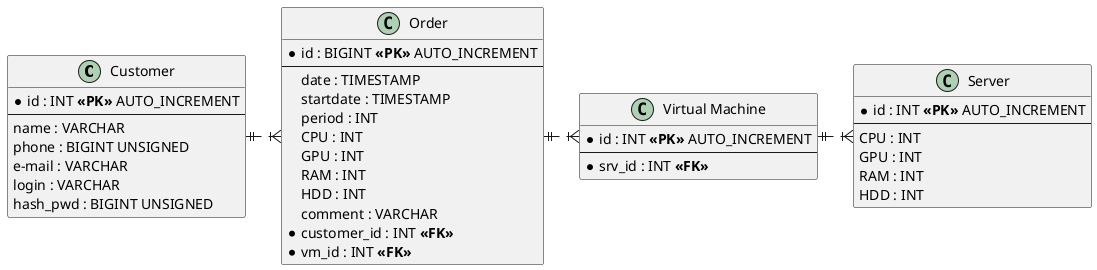 @startuml ERD Order Cloud

skinparam linetype ortho

class "Customer" as customer {
    *id : INT **<<PK>>** AUTO_INCREMENT
    --
    name : VARCHAR
    phone : BIGINT UNSIGNED
    e-mail : VARCHAR
    login : VARCHAR
    hash_pwd : BIGINT UNSIGNED
}

class "Order" as order {
    *id : BIGINT **<<PK>>** AUTO_INCREMENT
    --
    date : TIMESTAMP
    startdate : TIMESTAMP
    period : INT
    CPU : INT
    GPU : INT
    RAM : INT
    HDD : INT
    comment : VARCHAR
    *customer_id : INT **<<FK>>**
    *vm_id : INT **<<FK>>**
}

class "Virtual Machine" as vm {
    *id : INT **<<PK>>** AUTO_INCREMENT
    --
    *srv_id : INT **<<FK>>**
}

class "Server" as server {
    *id : INT **<<PK>>** AUTO_INCREMENT
    --
    CPU : INT
    GPU : INT
    RAM : INT
    HDD : INT
}

customer ||.right.|{ order
vm }|.left.|| order
vm ||.right.|{ server

@enduml